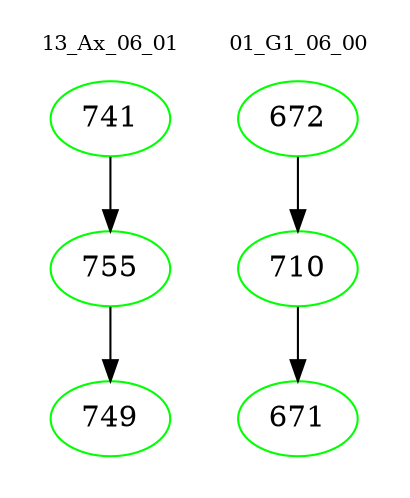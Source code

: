 digraph{
subgraph cluster_0 {
color = white
label = "13_Ax_06_01";
fontsize=10;
T0_741 [label="741", color="green"]
T0_741 -> T0_755 [color="black"]
T0_755 [label="755", color="green"]
T0_755 -> T0_749 [color="black"]
T0_749 [label="749", color="green"]
}
subgraph cluster_1 {
color = white
label = "01_G1_06_00";
fontsize=10;
T1_672 [label="672", color="green"]
T1_672 -> T1_710 [color="black"]
T1_710 [label="710", color="green"]
T1_710 -> T1_671 [color="black"]
T1_671 [label="671", color="green"]
}
}
